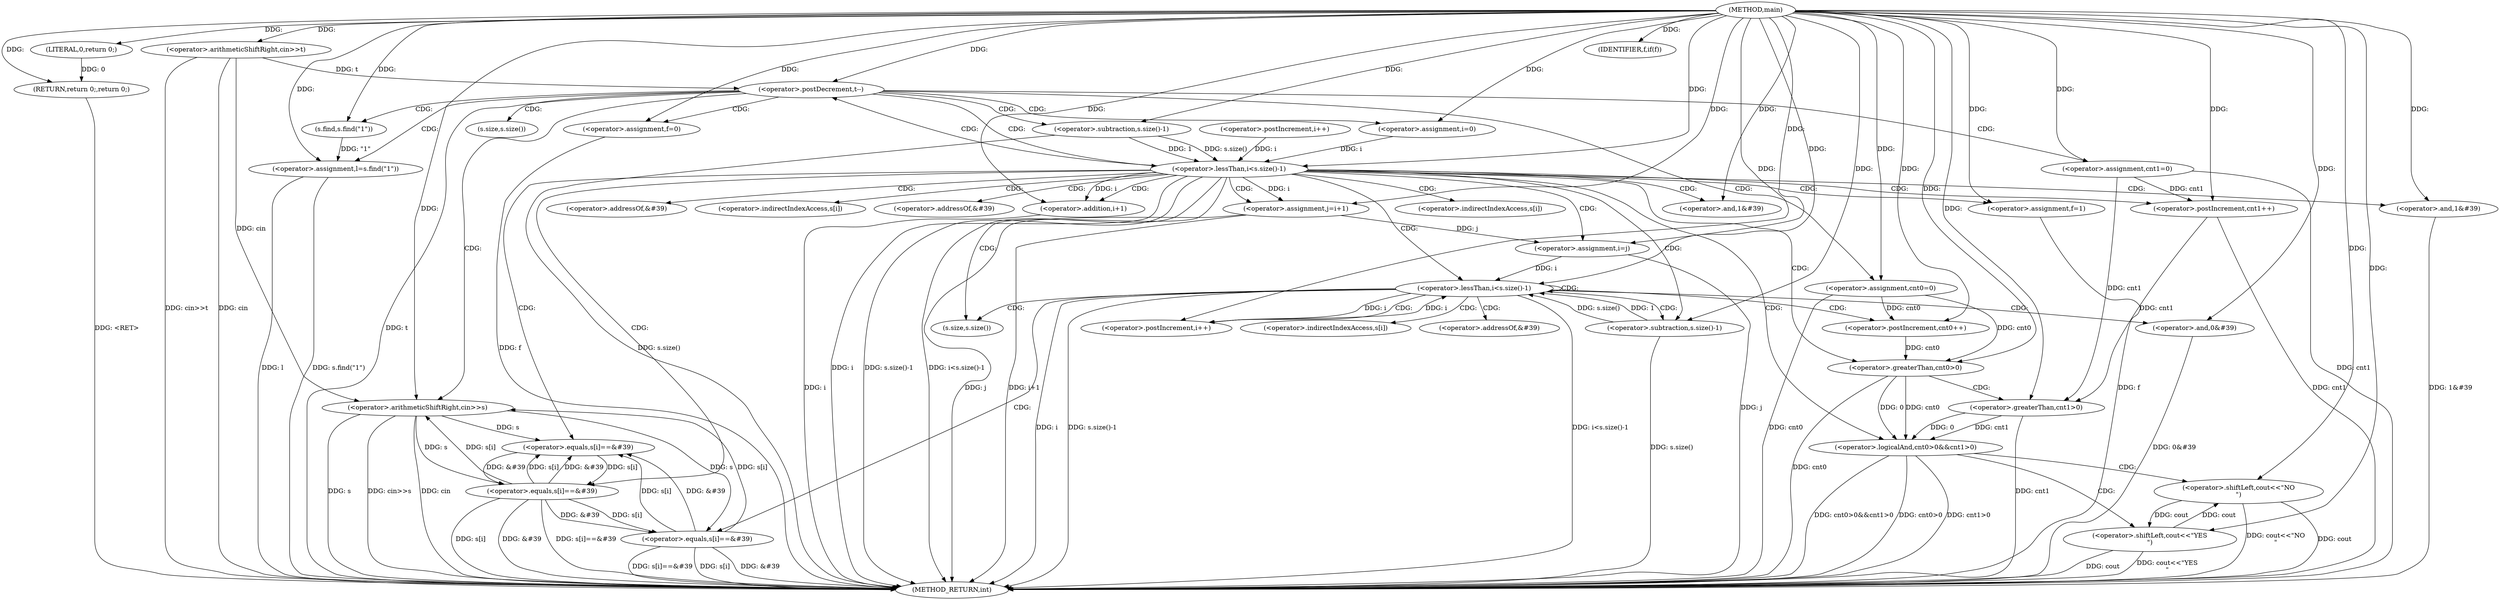 digraph "main" {  
"1000101" [label = "(METHOD,main)" ]
"1000221" [label = "(METHOD_RETURN,int)" ]
"1000104" [label = "(<operator>.arithmeticShiftRight,cin>>t)" ]
"1000219" [label = "(RETURN,return 0;,return 0;)" ]
"1000108" [label = "(<operator>.postDecrement,t--)" ]
"1000220" [label = "(LITERAL,0,return 0;)" ]
"1000112" [label = "(<operator>.assignment,cnt0=0)" ]
"1000116" [label = "(<operator>.assignment,cnt1=0)" ]
"1000120" [label = "(<operator>.assignment,f=0)" ]
"1000125" [label = "(<operator>.arithmeticShiftRight,cin>>s)" ]
"1000129" [label = "(<operator>.assignment,l=s.find(\"1\"))" ]
"1000135" [label = "(<operator>.assignment,i=0)" ]
"1000138" [label = "(<operator>.lessThan,i<s.size()-1)" ]
"1000178" [label = "(IDENTIFIER,f,if(f))" ]
"1000205" [label = "(<operator>.logicalAnd,cnt0>0&&cnt1>0)" ]
"1000212" [label = "(<operator>.shiftLeft,cout<<\"NO\n\")" ]
"1000131" [label = "(s.find,s.find(\"1\"))" ]
"1000143" [label = "(<operator>.postIncrement,i++)" ]
"1000146" [label = "(<operator>.equals,s[i]==&#39)" ]
"1000152" [label = "(<operator>.and,1&#39)" ]
"1000216" [label = "(<operator>.shiftLeft,cout<<\"YES\n\")" ]
"1000140" [label = "(<operator>.subtraction,s.size()-1)" ]
"1000156" [label = "(<operator>.equals,s[i]==&#39)" ]
"1000162" [label = "(<operator>.and,1&#39)" ]
"1000182" [label = "(<operator>.assignment,i=j)" ]
"1000185" [label = "(<operator>.lessThan,i<s.size()-1)" ]
"1000190" [label = "(<operator>.postIncrement,i++)" ]
"1000206" [label = "(<operator>.greaterThan,cnt0>0)" ]
"1000209" [label = "(<operator>.greaterThan,cnt1>0)" ]
"1000166" [label = "(<operator>.assignment,f=1)" ]
"1000169" [label = "(<operator>.assignment,j=i+1)" ]
"1000174" [label = "(<operator>.postIncrement,cnt1++)" ]
"1000193" [label = "(<operator>.equals,s[i]==&#39)" ]
"1000199" [label = "(<operator>.and,0&#39)" ]
"1000202" [label = "(<operator>.postIncrement,cnt0++)" ]
"1000187" [label = "(<operator>.subtraction,s.size()-1)" ]
"1000171" [label = "(<operator>.addition,i+1)" ]
"1000141" [label = "(s.size,s.size())" ]
"1000147" [label = "(<operator>.indirectIndexAccess,s[i])" ]
"1000150" [label = "(<operator>.addressOf,&#39)" ]
"1000157" [label = "(<operator>.indirectIndexAccess,s[i])" ]
"1000160" [label = "(<operator>.addressOf,&#39)" ]
"1000188" [label = "(s.size,s.size())" ]
"1000194" [label = "(<operator>.indirectIndexAccess,s[i])" ]
"1000197" [label = "(<operator>.addressOf,&#39)" ]
  "1000219" -> "1000221"  [ label = "DDG: <RET>"] 
  "1000104" -> "1000221"  [ label = "DDG: cin"] 
  "1000104" -> "1000221"  [ label = "DDG: cin>>t"] 
  "1000108" -> "1000221"  [ label = "DDG: t"] 
  "1000112" -> "1000221"  [ label = "DDG: cnt0"] 
  "1000116" -> "1000221"  [ label = "DDG: cnt1"] 
  "1000120" -> "1000221"  [ label = "DDG: f"] 
  "1000125" -> "1000221"  [ label = "DDG: cin"] 
  "1000125" -> "1000221"  [ label = "DDG: s"] 
  "1000125" -> "1000221"  [ label = "DDG: cin>>s"] 
  "1000129" -> "1000221"  [ label = "DDG: l"] 
  "1000129" -> "1000221"  [ label = "DDG: s.find(\"1\")"] 
  "1000138" -> "1000221"  [ label = "DDG: i"] 
  "1000140" -> "1000221"  [ label = "DDG: s.size()"] 
  "1000138" -> "1000221"  [ label = "DDG: s.size()-1"] 
  "1000138" -> "1000221"  [ label = "DDG: i<s.size()-1"] 
  "1000156" -> "1000221"  [ label = "DDG: s[i]"] 
  "1000156" -> "1000221"  [ label = "DDG: &#39"] 
  "1000156" -> "1000221"  [ label = "DDG: s[i]==&#39"] 
  "1000162" -> "1000221"  [ label = "DDG: 1&#39"] 
  "1000166" -> "1000221"  [ label = "DDG: f"] 
  "1000169" -> "1000221"  [ label = "DDG: j"] 
  "1000171" -> "1000221"  [ label = "DDG: i"] 
  "1000169" -> "1000221"  [ label = "DDG: i+1"] 
  "1000174" -> "1000221"  [ label = "DDG: cnt1"] 
  "1000182" -> "1000221"  [ label = "DDG: j"] 
  "1000185" -> "1000221"  [ label = "DDG: i"] 
  "1000187" -> "1000221"  [ label = "DDG: s.size()"] 
  "1000185" -> "1000221"  [ label = "DDG: s.size()-1"] 
  "1000185" -> "1000221"  [ label = "DDG: i<s.size()-1"] 
  "1000206" -> "1000221"  [ label = "DDG: cnt0"] 
  "1000205" -> "1000221"  [ label = "DDG: cnt0>0"] 
  "1000209" -> "1000221"  [ label = "DDG: cnt1"] 
  "1000205" -> "1000221"  [ label = "DDG: cnt1>0"] 
  "1000205" -> "1000221"  [ label = "DDG: cnt0>0&&cnt1>0"] 
  "1000216" -> "1000221"  [ label = "DDG: cout"] 
  "1000216" -> "1000221"  [ label = "DDG: cout<<\"YES\n\""] 
  "1000212" -> "1000221"  [ label = "DDG: cout"] 
  "1000212" -> "1000221"  [ label = "DDG: cout<<\"NO\n\""] 
  "1000193" -> "1000221"  [ label = "DDG: s[i]"] 
  "1000193" -> "1000221"  [ label = "DDG: &#39"] 
  "1000193" -> "1000221"  [ label = "DDG: s[i]==&#39"] 
  "1000199" -> "1000221"  [ label = "DDG: 0&#39"] 
  "1000220" -> "1000219"  [ label = "DDG: 0"] 
  "1000101" -> "1000219"  [ label = "DDG: "] 
  "1000101" -> "1000104"  [ label = "DDG: "] 
  "1000101" -> "1000220"  [ label = "DDG: "] 
  "1000104" -> "1000108"  [ label = "DDG: t"] 
  "1000101" -> "1000108"  [ label = "DDG: "] 
  "1000101" -> "1000112"  [ label = "DDG: "] 
  "1000101" -> "1000116"  [ label = "DDG: "] 
  "1000101" -> "1000120"  [ label = "DDG: "] 
  "1000131" -> "1000129"  [ label = "DDG: \"1\""] 
  "1000104" -> "1000125"  [ label = "DDG: cin"] 
  "1000101" -> "1000125"  [ label = "DDG: "] 
  "1000156" -> "1000125"  [ label = "DDG: s[i]"] 
  "1000193" -> "1000125"  [ label = "DDG: s[i]"] 
  "1000101" -> "1000129"  [ label = "DDG: "] 
  "1000101" -> "1000135"  [ label = "DDG: "] 
  "1000101" -> "1000178"  [ label = "DDG: "] 
  "1000101" -> "1000131"  [ label = "DDG: "] 
  "1000135" -> "1000138"  [ label = "DDG: i"] 
  "1000143" -> "1000138"  [ label = "DDG: i"] 
  "1000101" -> "1000138"  [ label = "DDG: "] 
  "1000140" -> "1000138"  [ label = "DDG: 1"] 
  "1000140" -> "1000138"  [ label = "DDG: s.size()"] 
  "1000206" -> "1000205"  [ label = "DDG: cnt0"] 
  "1000206" -> "1000205"  [ label = "DDG: 0"] 
  "1000209" -> "1000205"  [ label = "DDG: cnt1"] 
  "1000209" -> "1000205"  [ label = "DDG: 0"] 
  "1000216" -> "1000212"  [ label = "DDG: cout"] 
  "1000101" -> "1000212"  [ label = "DDG: "] 
  "1000101" -> "1000140"  [ label = "DDG: "] 
  "1000125" -> "1000146"  [ label = "DDG: s"] 
  "1000156" -> "1000146"  [ label = "DDG: s[i]"] 
  "1000193" -> "1000146"  [ label = "DDG: s[i]"] 
  "1000156" -> "1000146"  [ label = "DDG: &#39"] 
  "1000193" -> "1000146"  [ label = "DDG: &#39"] 
  "1000101" -> "1000152"  [ label = "DDG: "] 
  "1000169" -> "1000182"  [ label = "DDG: j"] 
  "1000101" -> "1000182"  [ label = "DDG: "] 
  "1000112" -> "1000206"  [ label = "DDG: cnt0"] 
  "1000202" -> "1000206"  [ label = "DDG: cnt0"] 
  "1000101" -> "1000206"  [ label = "DDG: "] 
  "1000116" -> "1000209"  [ label = "DDG: cnt1"] 
  "1000174" -> "1000209"  [ label = "DDG: cnt1"] 
  "1000101" -> "1000209"  [ label = "DDG: "] 
  "1000212" -> "1000216"  [ label = "DDG: cout"] 
  "1000101" -> "1000216"  [ label = "DDG: "] 
  "1000125" -> "1000156"  [ label = "DDG: s"] 
  "1000146" -> "1000156"  [ label = "DDG: s[i]"] 
  "1000146" -> "1000156"  [ label = "DDG: &#39"] 
  "1000101" -> "1000162"  [ label = "DDG: "] 
  "1000101" -> "1000166"  [ label = "DDG: "] 
  "1000138" -> "1000169"  [ label = "DDG: i"] 
  "1000101" -> "1000169"  [ label = "DDG: "] 
  "1000182" -> "1000185"  [ label = "DDG: i"] 
  "1000190" -> "1000185"  [ label = "DDG: i"] 
  "1000101" -> "1000185"  [ label = "DDG: "] 
  "1000187" -> "1000185"  [ label = "DDG: s.size()"] 
  "1000187" -> "1000185"  [ label = "DDG: 1"] 
  "1000185" -> "1000190"  [ label = "DDG: i"] 
  "1000101" -> "1000190"  [ label = "DDG: "] 
  "1000116" -> "1000174"  [ label = "DDG: cnt1"] 
  "1000101" -> "1000174"  [ label = "DDG: "] 
  "1000101" -> "1000187"  [ label = "DDG: "] 
  "1000125" -> "1000193"  [ label = "DDG: s"] 
  "1000156" -> "1000193"  [ label = "DDG: s[i]"] 
  "1000156" -> "1000193"  [ label = "DDG: &#39"] 
  "1000101" -> "1000199"  [ label = "DDG: "] 
  "1000112" -> "1000202"  [ label = "DDG: cnt0"] 
  "1000101" -> "1000202"  [ label = "DDG: "] 
  "1000138" -> "1000171"  [ label = "DDG: i"] 
  "1000101" -> "1000171"  [ label = "DDG: "] 
  "1000108" -> "1000125"  [ label = "CDG: "] 
  "1000108" -> "1000141"  [ label = "CDG: "] 
  "1000108" -> "1000135"  [ label = "CDG: "] 
  "1000108" -> "1000112"  [ label = "CDG: "] 
  "1000108" -> "1000116"  [ label = "CDG: "] 
  "1000108" -> "1000131"  [ label = "CDG: "] 
  "1000108" -> "1000120"  [ label = "CDG: "] 
  "1000108" -> "1000129"  [ label = "CDG: "] 
  "1000108" -> "1000140"  [ label = "CDG: "] 
  "1000108" -> "1000138"  [ label = "CDG: "] 
  "1000138" -> "1000174"  [ label = "CDG: "] 
  "1000138" -> "1000156"  [ label = "CDG: "] 
  "1000138" -> "1000152"  [ label = "CDG: "] 
  "1000138" -> "1000150"  [ label = "CDG: "] 
  "1000138" -> "1000166"  [ label = "CDG: "] 
  "1000138" -> "1000157"  [ label = "CDG: "] 
  "1000138" -> "1000169"  [ label = "CDG: "] 
  "1000138" -> "1000206"  [ label = "CDG: "] 
  "1000138" -> "1000205"  [ label = "CDG: "] 
  "1000138" -> "1000147"  [ label = "CDG: "] 
  "1000138" -> "1000160"  [ label = "CDG: "] 
  "1000138" -> "1000171"  [ label = "CDG: "] 
  "1000138" -> "1000108"  [ label = "CDG: "] 
  "1000138" -> "1000146"  [ label = "CDG: "] 
  "1000138" -> "1000162"  [ label = "CDG: "] 
  "1000138" -> "1000182"  [ label = "CDG: "] 
  "1000138" -> "1000188"  [ label = "CDG: "] 
  "1000138" -> "1000187"  [ label = "CDG: "] 
  "1000138" -> "1000185"  [ label = "CDG: "] 
  "1000205" -> "1000216"  [ label = "CDG: "] 
  "1000205" -> "1000212"  [ label = "CDG: "] 
  "1000206" -> "1000209"  [ label = "CDG: "] 
  "1000185" -> "1000199"  [ label = "CDG: "] 
  "1000185" -> "1000197"  [ label = "CDG: "] 
  "1000185" -> "1000188"  [ label = "CDG: "] 
  "1000185" -> "1000190"  [ label = "CDG: "] 
  "1000185" -> "1000202"  [ label = "CDG: "] 
  "1000185" -> "1000193"  [ label = "CDG: "] 
  "1000185" -> "1000194"  [ label = "CDG: "] 
  "1000185" -> "1000187"  [ label = "CDG: "] 
  "1000185" -> "1000185"  [ label = "CDG: "] 
}

